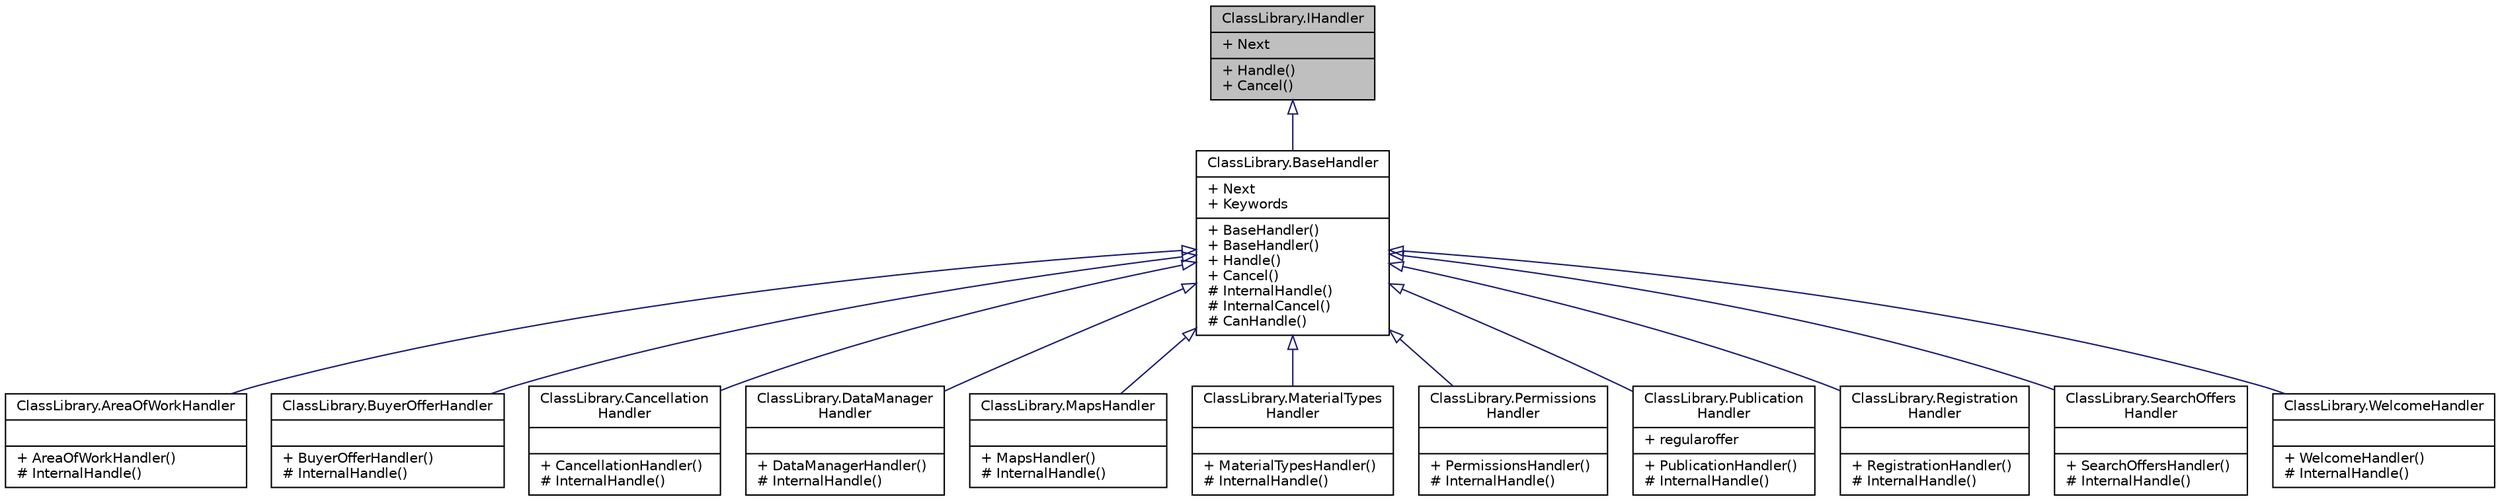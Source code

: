 digraph "ClassLibrary.IHandler"
{
 // INTERACTIVE_SVG=YES
 // LATEX_PDF_SIZE
  edge [fontname="Helvetica",fontsize="10",labelfontname="Helvetica",labelfontsize="10"];
  node [fontname="Helvetica",fontsize="10",shape=record];
  Node1 [label="{ClassLibrary.IHandler\n|+ Next\l|+ Handle()\l+ Cancel()\l}",height=0.2,width=0.4,color="black", fillcolor="grey75", style="filled", fontcolor="black",tooltip=" "];
  Node1 -> Node2 [dir="back",color="midnightblue",fontsize="10",style="solid",arrowtail="onormal",fontname="Helvetica"];
  Node2 [label="{ClassLibrary.BaseHandler\n|+ Next\l+ Keywords\l|+ BaseHandler()\l+ BaseHandler()\l+ Handle()\l+ Cancel()\l# InternalHandle()\l# InternalCancel()\l# CanHandle()\l}",height=0.2,width=0.4,color="black", fillcolor="white", style="filled",URL="$classClassLibrary_1_1BaseHandler.html",tooltip="Clase base para implementar el patrón Chain of Responsibility. En ese patrón se pasa un mensaje a tra..."];
  Node2 -> Node3 [dir="back",color="midnightblue",fontsize="10",style="solid",arrowtail="onormal",fontname="Helvetica"];
  Node3 [label="{ClassLibrary.AreaOfWorkHandler\n||+ AreaOfWorkHandler()\l# InternalHandle()\l}",height=0.2,width=0.4,color="black", fillcolor="white", style="filled",URL="$classClassLibrary_1_1AreaOfWorkHandler.html",tooltip="Este handler implementa el patrón Chain of Responsability y es el encargado de manejar los comandos /..."];
  Node2 -> Node4 [dir="back",color="midnightblue",fontsize="10",style="solid",arrowtail="onormal",fontname="Helvetica"];
  Node4 [label="{ClassLibrary.BuyerOfferHandler\n||+ BuyerOfferHandler()\l# InternalHandle()\l}",height=0.2,width=0.4,color="black", fillcolor="white", style="filled",URL="$classClassLibrary_1_1BuyerOfferHandler.html",tooltip=" "];
  Node2 -> Node5 [dir="back",color="midnightblue",fontsize="10",style="solid",arrowtail="onormal",fontname="Helvetica"];
  Node5 [label="{ClassLibrary.Cancellation\lHandler\n||+ CancellationHandler()\l# InternalHandle()\l}",height=0.2,width=0.4,color="black", fillcolor="white", style="filled",URL="$classClassLibrary_1_1CancellationHandler.html",tooltip="Este handler implementa el patrón Chain of Responsability y es el encargado de manejar el comando /ca..."];
  Node2 -> Node6 [dir="back",color="midnightblue",fontsize="10",style="solid",arrowtail="onormal",fontname="Helvetica"];
  Node6 [label="{ClassLibrary.DataManager\lHandler\n||+ DataManagerHandler()\l# InternalHandle()\l}",height=0.2,width=0.4,color="black", fillcolor="white", style="filled",URL="$classClassLibrary_1_1DataManagerHandler.html",tooltip="Este handler implementa el patrón Chain of Responsability y es el encargado de manejar el comando /ve..."];
  Node2 -> Node7 [dir="back",color="midnightblue",fontsize="10",style="solid",arrowtail="onormal",fontname="Helvetica"];
  Node7 [label="{ClassLibrary.MapsHandler\n||+ MapsHandler()\l# InternalHandle()\l}",height=0.2,width=0.4,color="black", fillcolor="white", style="filled",URL="$classClassLibrary_1_1MapsHandler.html",tooltip="Un \"handler\" del patrón Chain of Responsibility que implementa los comandos /ver_mapa,..."];
  Node2 -> Node8 [dir="back",color="midnightblue",fontsize="10",style="solid",arrowtail="onormal",fontname="Helvetica"];
  Node8 [label="{ClassLibrary.MaterialTypes\lHandler\n||+ MaterialTypesHandler()\l# InternalHandle()\l}",height=0.2,width=0.4,color="black", fillcolor="white", style="filled",URL="$classClassLibrary_1_1MaterialTypesHandler.html",tooltip="Este handler implementa el patrón Chain of Responsability y es el encargado de manejar los comandos /..."];
  Node2 -> Node9 [dir="back",color="midnightblue",fontsize="10",style="solid",arrowtail="onormal",fontname="Helvetica"];
  Node9 [label="{ClassLibrary.Permissions\lHandler\n||+ PermissionsHandler()\l# InternalHandle()\l}",height=0.2,width=0.4,color="black", fillcolor="white", style="filled",URL="$classClassLibrary_1_1PermissionsHandler.html",tooltip="Este handler implementa el patrón Chain of Responsability y es el encargado de manejar el comando /ha..."];
  Node2 -> Node10 [dir="back",color="midnightblue",fontsize="10",style="solid",arrowtail="onormal",fontname="Helvetica"];
  Node10 [label="{ClassLibrary.Publication\lHandler\n|+ regularoffer\l|+ PublicationHandler()\l# InternalHandle()\l}",height=0.2,width=0.4,color="black", fillcolor="white", style="filled",URL="$classClassLibrary_1_1PublicationHandler.html",tooltip="Este handler implementa el patrón Chain of Responsability y es el encargado de manejar el comando /pu..."];
  Node2 -> Node11 [dir="back",color="midnightblue",fontsize="10",style="solid",arrowtail="onormal",fontname="Helvetica"];
  Node11 [label="{ClassLibrary.Registration\lHandler\n||+ RegistrationHandler()\l# InternalHandle()\l}",height=0.2,width=0.4,color="black", fillcolor="white", style="filled",URL="$classClassLibrary_1_1RegistrationHandler.html",tooltip="Este handler implementa el patrón Chain of Responsability y es el encargado de manejar el comando /re..."];
  Node2 -> Node12 [dir="back",color="midnightblue",fontsize="10",style="solid",arrowtail="onormal",fontname="Helvetica"];
  Node12 [label="{ClassLibrary.SearchOffers\lHandler\n||+ SearchOffersHandler()\l# InternalHandle()\l}",height=0.2,width=0.4,color="black", fillcolor="white", style="filled",URL="$classClassLibrary_1_1SearchOffersHandler.html",tooltip=" "];
  Node2 -> Node13 [dir="back",color="midnightblue",fontsize="10",style="solid",arrowtail="onormal",fontname="Helvetica"];
  Node13 [label="{ClassLibrary.WelcomeHandler\n||+ WelcomeHandler()\l# InternalHandle()\l}",height=0.2,width=0.4,color="black", fillcolor="white", style="filled",URL="$classClassLibrary_1_1WelcomeHandler.html",tooltip="Este handler implementa el patrón Chain of Responsability y es el encargado de manejar el comando /st..."];
}
